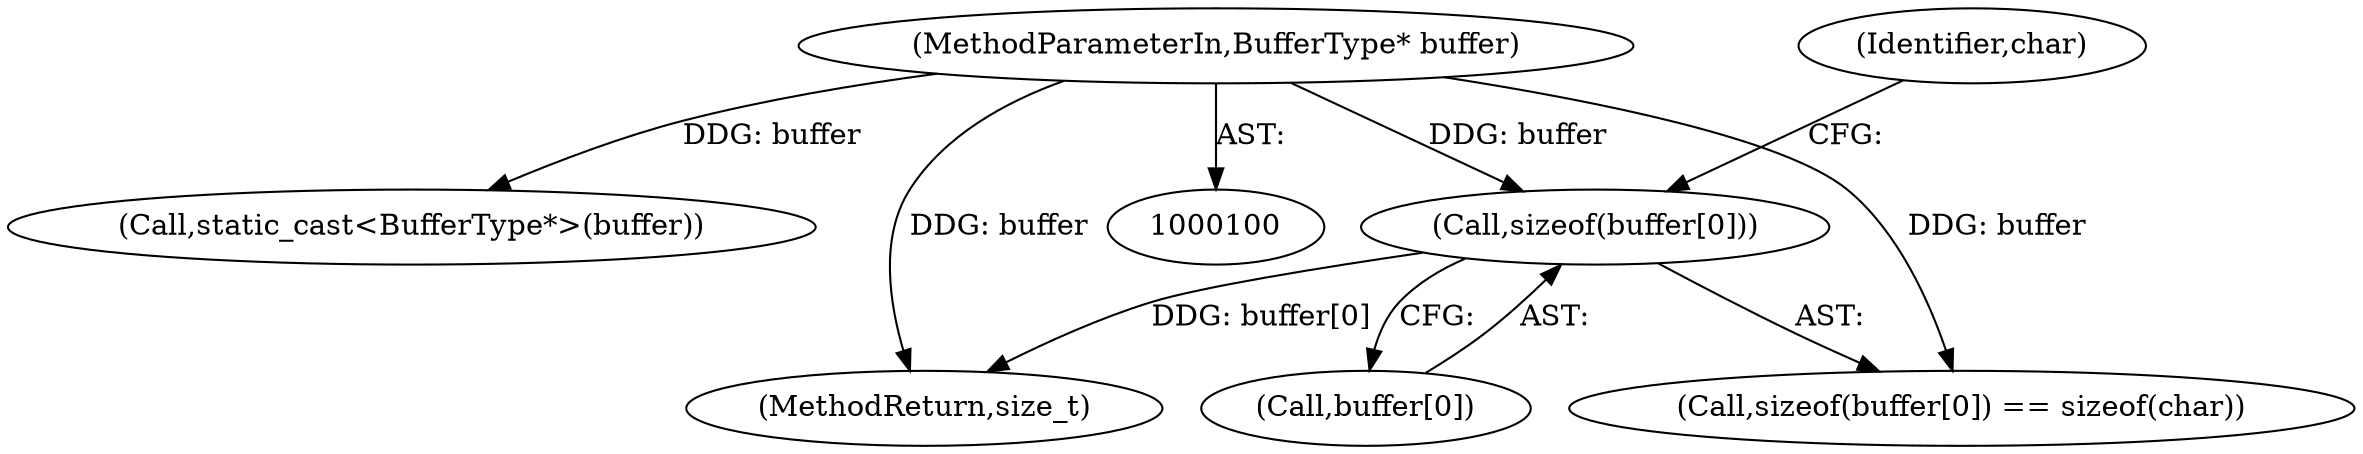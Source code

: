 digraph "0_Chrome_805eabb91d386c86bd64336c7643f6dfa864151d_0@API" {
"1000113" [label="(Call,sizeof(buffer[0]))"];
"1000103" [label="(MethodParameterIn,BufferType* buffer)"];
"1000118" [label="(Identifier,char)"];
"1000114" [label="(Call,buffer[0])"];
"1000113" [label="(Call,sizeof(buffer[0]))"];
"1000112" [label="(Call,sizeof(buffer[0]) == sizeof(char))"];
"1000103" [label="(MethodParameterIn,BufferType* buffer)"];
"1000175" [label="(Call,static_cast<BufferType*>(buffer))"];
"1000288" [label="(MethodReturn,size_t)"];
"1000113" -> "1000112"  [label="AST: "];
"1000113" -> "1000114"  [label="CFG: "];
"1000114" -> "1000113"  [label="AST: "];
"1000118" -> "1000113"  [label="CFG: "];
"1000113" -> "1000288"  [label="DDG: buffer[0]"];
"1000103" -> "1000113"  [label="DDG: buffer"];
"1000103" -> "1000100"  [label="AST: "];
"1000103" -> "1000288"  [label="DDG: buffer"];
"1000103" -> "1000112"  [label="DDG: buffer"];
"1000103" -> "1000175"  [label="DDG: buffer"];
}
